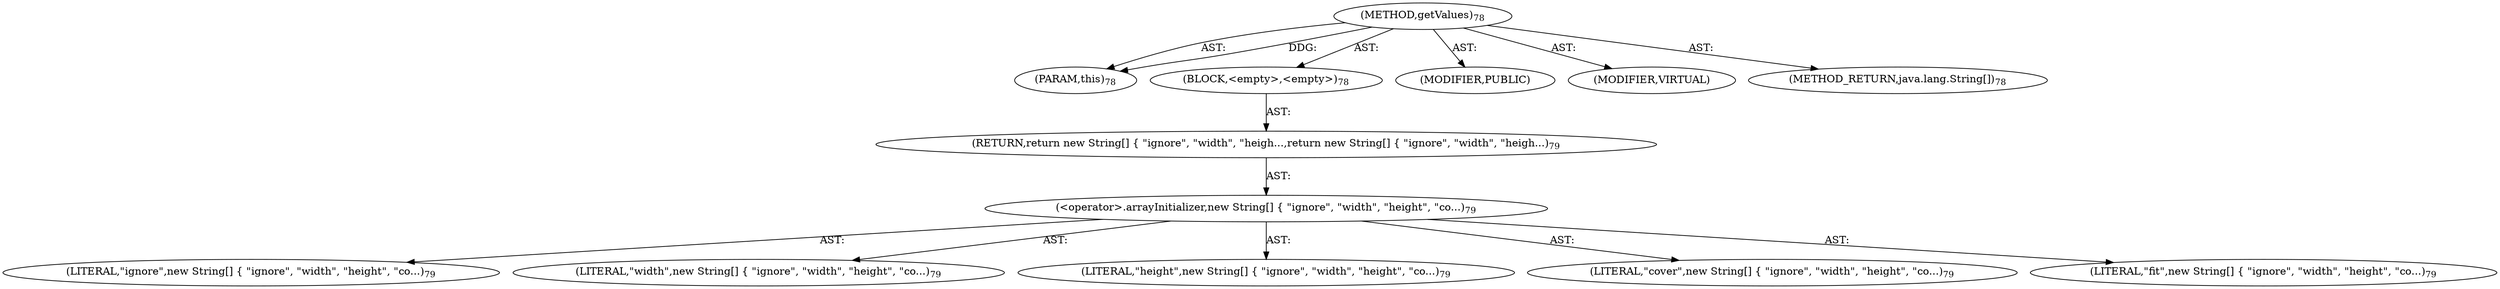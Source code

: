 digraph "getValues" {  
"111669149696" [label = <(METHOD,getValues)<SUB>78</SUB>> ]
"115964116995" [label = <(PARAM,this)<SUB>78</SUB>> ]
"25769803776" [label = <(BLOCK,&lt;empty&gt;,&lt;empty&gt;)<SUB>78</SUB>> ]
"146028888064" [label = <(RETURN,return new String[] { &quot;ignore&quot;, &quot;width&quot;, &quot;heigh...,return new String[] { &quot;ignore&quot;, &quot;width&quot;, &quot;heigh...)<SUB>79</SUB>> ]
"30064771072" [label = <(&lt;operator&gt;.arrayInitializer,new String[] { &quot;ignore&quot;, &quot;width&quot;, &quot;height&quot;, &quot;co...)<SUB>79</SUB>> ]
"90194313216" [label = <(LITERAL,&quot;ignore&quot;,new String[] { &quot;ignore&quot;, &quot;width&quot;, &quot;height&quot;, &quot;co...)<SUB>79</SUB>> ]
"90194313217" [label = <(LITERAL,&quot;width&quot;,new String[] { &quot;ignore&quot;, &quot;width&quot;, &quot;height&quot;, &quot;co...)<SUB>79</SUB>> ]
"90194313218" [label = <(LITERAL,&quot;height&quot;,new String[] { &quot;ignore&quot;, &quot;width&quot;, &quot;height&quot;, &quot;co...)<SUB>79</SUB>> ]
"90194313219" [label = <(LITERAL,&quot;cover&quot;,new String[] { &quot;ignore&quot;, &quot;width&quot;, &quot;height&quot;, &quot;co...)<SUB>79</SUB>> ]
"90194313220" [label = <(LITERAL,&quot;fit&quot;,new String[] { &quot;ignore&quot;, &quot;width&quot;, &quot;height&quot;, &quot;co...)<SUB>79</SUB>> ]
"133143986181" [label = <(MODIFIER,PUBLIC)> ]
"133143986182" [label = <(MODIFIER,VIRTUAL)> ]
"128849018880" [label = <(METHOD_RETURN,java.lang.String[])<SUB>78</SUB>> ]
  "111669149696" -> "115964116995"  [ label = "AST: "] 
  "111669149696" -> "25769803776"  [ label = "AST: "] 
  "111669149696" -> "133143986181"  [ label = "AST: "] 
  "111669149696" -> "133143986182"  [ label = "AST: "] 
  "111669149696" -> "128849018880"  [ label = "AST: "] 
  "25769803776" -> "146028888064"  [ label = "AST: "] 
  "146028888064" -> "30064771072"  [ label = "AST: "] 
  "30064771072" -> "90194313216"  [ label = "AST: "] 
  "30064771072" -> "90194313217"  [ label = "AST: "] 
  "30064771072" -> "90194313218"  [ label = "AST: "] 
  "30064771072" -> "90194313219"  [ label = "AST: "] 
  "30064771072" -> "90194313220"  [ label = "AST: "] 
  "111669149696" -> "115964116995"  [ label = "DDG: "] 
}
